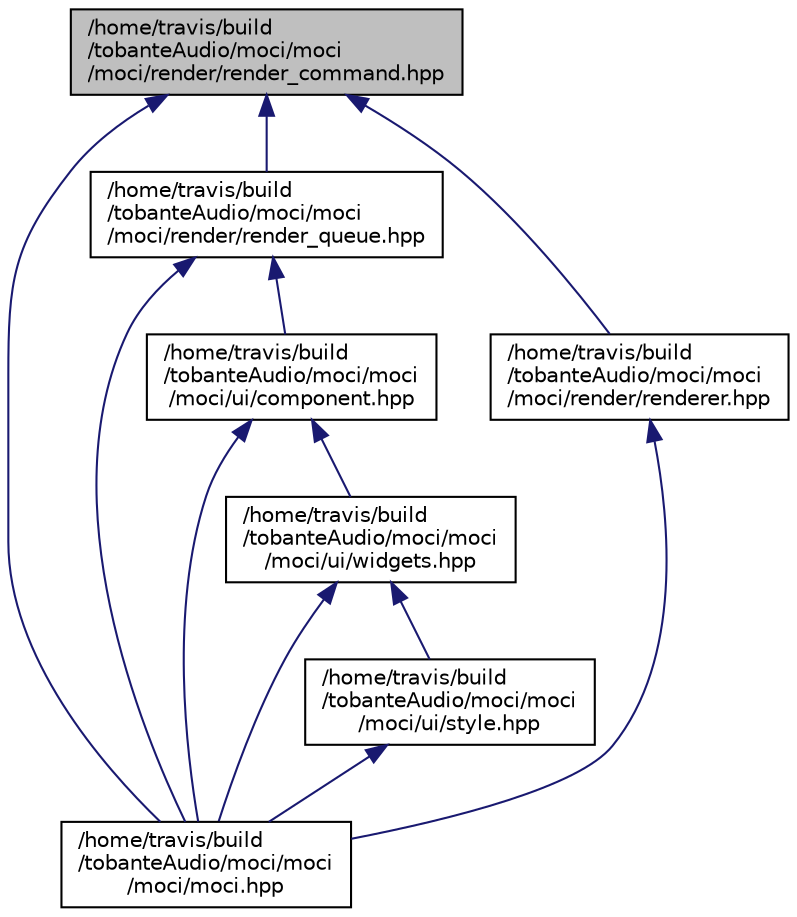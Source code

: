 digraph "/home/travis/build/tobanteAudio/moci/moci/moci/render/render_command.hpp"
{
  edge [fontname="Helvetica",fontsize="10",labelfontname="Helvetica",labelfontsize="10"];
  node [fontname="Helvetica",fontsize="10",shape=record];
  Node4 [label="/home/travis/build\l/tobanteAudio/moci/moci\l/moci/render/render_command.hpp",height=0.2,width=0.4,color="black", fillcolor="grey75", style="filled", fontcolor="black"];
  Node4 -> Node5 [dir="back",color="midnightblue",fontsize="10",style="solid",fontname="Helvetica"];
  Node5 [label="/home/travis/build\l/tobanteAudio/moci/moci\l/moci/moci.hpp",height=0.2,width=0.4,color="black", fillcolor="white", style="filled",URL="$moci_8hpp.html"];
  Node4 -> Node6 [dir="back",color="midnightblue",fontsize="10",style="solid",fontname="Helvetica"];
  Node6 [label="/home/travis/build\l/tobanteAudio/moci/moci\l/moci/render/render_queue.hpp",height=0.2,width=0.4,color="black", fillcolor="white", style="filled",URL="$render__queue_8hpp.html"];
  Node6 -> Node5 [dir="back",color="midnightblue",fontsize="10",style="solid",fontname="Helvetica"];
  Node6 -> Node7 [dir="back",color="midnightblue",fontsize="10",style="solid",fontname="Helvetica"];
  Node7 [label="/home/travis/build\l/tobanteAudio/moci/moci\l/moci/ui/component.hpp",height=0.2,width=0.4,color="black", fillcolor="white", style="filled",URL="$component_8hpp.html"];
  Node7 -> Node5 [dir="back",color="midnightblue",fontsize="10",style="solid",fontname="Helvetica"];
  Node7 -> Node8 [dir="back",color="midnightblue",fontsize="10",style="solid",fontname="Helvetica"];
  Node8 [label="/home/travis/build\l/tobanteAudio/moci/moci\l/moci/ui/widgets.hpp",height=0.2,width=0.4,color="black", fillcolor="white", style="filled",URL="$widgets_8hpp.html"];
  Node8 -> Node5 [dir="back",color="midnightblue",fontsize="10",style="solid",fontname="Helvetica"];
  Node8 -> Node9 [dir="back",color="midnightblue",fontsize="10",style="solid",fontname="Helvetica"];
  Node9 [label="/home/travis/build\l/tobanteAudio/moci/moci\l/moci/ui/style.hpp",height=0.2,width=0.4,color="black", fillcolor="white", style="filled",URL="$style_8hpp.html"];
  Node9 -> Node5 [dir="back",color="midnightblue",fontsize="10",style="solid",fontname="Helvetica"];
  Node4 -> Node10 [dir="back",color="midnightblue",fontsize="10",style="solid",fontname="Helvetica"];
  Node10 [label="/home/travis/build\l/tobanteAudio/moci/moci\l/moci/render/renderer.hpp",height=0.2,width=0.4,color="black", fillcolor="white", style="filled",URL="$renderer_8hpp.html"];
  Node10 -> Node5 [dir="back",color="midnightblue",fontsize="10",style="solid",fontname="Helvetica"];
}

